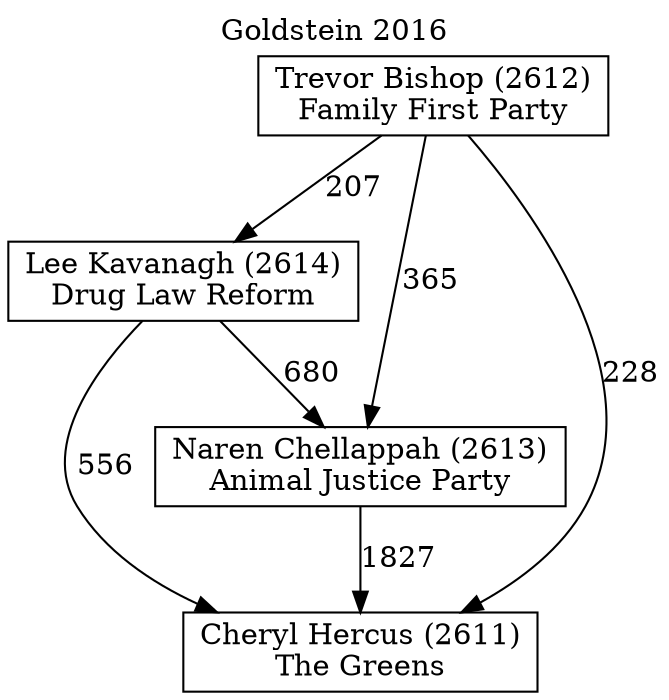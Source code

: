 // House preference flow
digraph "Cheryl Hercus (2611)_Goldstein_2016" {
	graph [label="Goldstein 2016" labelloc=t mclimit=10]
	node [shape=box]
	"Lee Kavanagh (2614)" [label="Lee Kavanagh (2614)
Drug Law Reform"]
	"Trevor Bishop (2612)" [label="Trevor Bishop (2612)
Family First Party"]
	"Naren Chellappah (2613)" [label="Naren Chellappah (2613)
Animal Justice Party"]
	"Cheryl Hercus (2611)" [label="Cheryl Hercus (2611)
The Greens"]
	"Naren Chellappah (2613)" -> "Cheryl Hercus (2611)" [label=1827]
	"Trevor Bishop (2612)" -> "Lee Kavanagh (2614)" [label=207]
	"Trevor Bishop (2612)" -> "Naren Chellappah (2613)" [label=365]
	"Lee Kavanagh (2614)" -> "Cheryl Hercus (2611)" [label=556]
	"Lee Kavanagh (2614)" -> "Naren Chellappah (2613)" [label=680]
	"Trevor Bishop (2612)" -> "Cheryl Hercus (2611)" [label=228]
}
